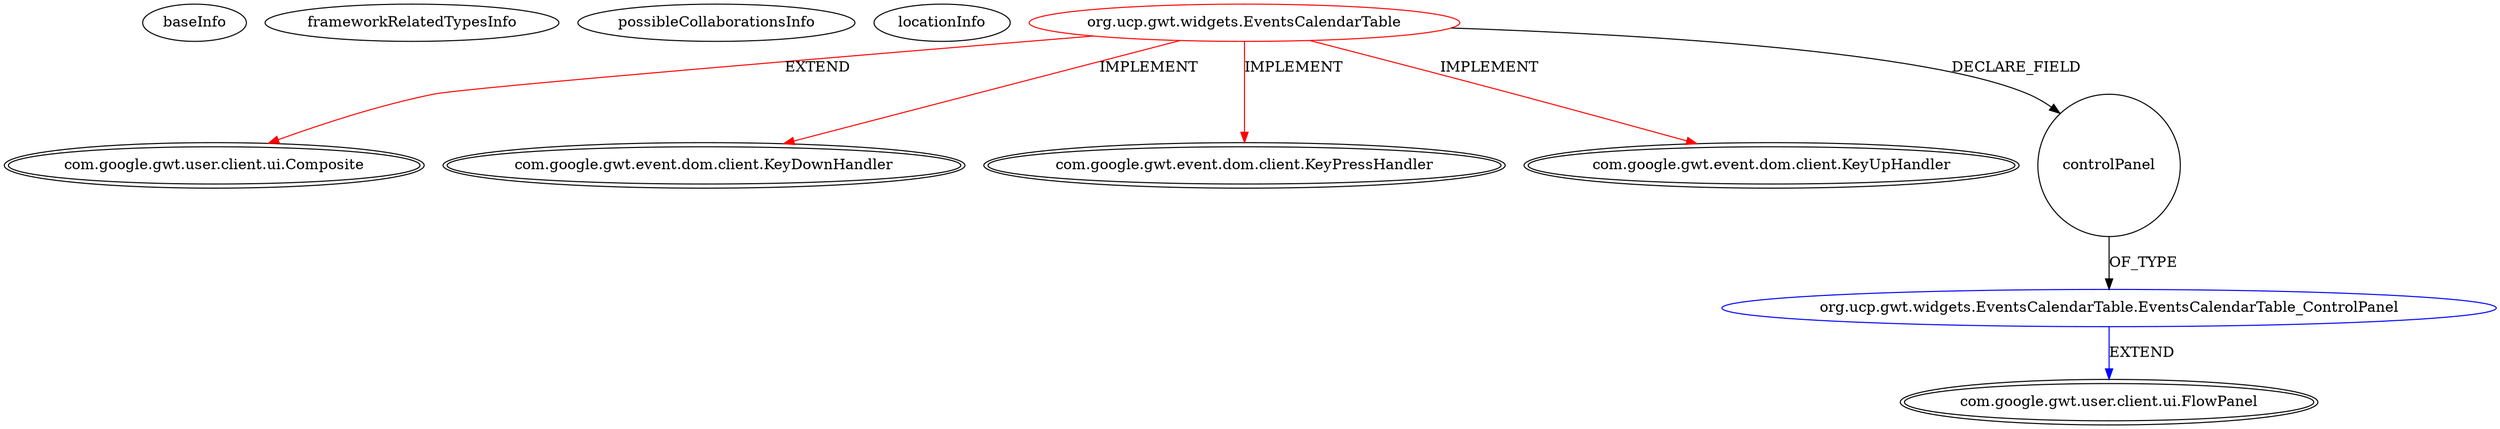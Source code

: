 digraph {
baseInfo[graphId=2957,category="extension_graph",isAnonymous=false,possibleRelation=true]
frameworkRelatedTypesInfo[0="com.google.gwt.user.client.ui.Composite",1="com.google.gwt.event.dom.client.KeyDownHandler",2="com.google.gwt.event.dom.client.KeyPressHandler",3="com.google.gwt.event.dom.client.KeyUpHandler"]
possibleCollaborationsInfo[0="2957~FIELD_DECLARATION-~com.google.gwt.user.client.ui.Composite com.google.gwt.event.dom.client.KeyDownHandler com.google.gwt.event.dom.client.KeyPressHandler com.google.gwt.event.dom.client.KeyUpHandler ~com.google.gwt.user.client.ui.FlowPanel ~false~false"]
locationInfo[projectName="hmiguellima-ugat",filePath="/hmiguellima-ugat/ugat-master/src/org/ucp/gwt/widgets/EventsCalendarTable.java",contextSignature="EventsCalendarTable",graphId="2957"]
0[label="org.ucp.gwt.widgets.EventsCalendarTable",vertexType="ROOT_CLIENT_CLASS_DECLARATION",isFrameworkType=false,color=red]
1[label="com.google.gwt.user.client.ui.Composite",vertexType="FRAMEWORK_CLASS_TYPE",isFrameworkType=true,peripheries=2]
2[label="com.google.gwt.event.dom.client.KeyDownHandler",vertexType="FRAMEWORK_INTERFACE_TYPE",isFrameworkType=true,peripheries=2]
3[label="com.google.gwt.event.dom.client.KeyPressHandler",vertexType="FRAMEWORK_INTERFACE_TYPE",isFrameworkType=true,peripheries=2]
4[label="com.google.gwt.event.dom.client.KeyUpHandler",vertexType="FRAMEWORK_INTERFACE_TYPE",isFrameworkType=true,peripheries=2]
5[label="controlPanel",vertexType="FIELD_DECLARATION",isFrameworkType=false,shape=circle]
6[label="org.ucp.gwt.widgets.EventsCalendarTable.EventsCalendarTable_ControlPanel",vertexType="REFERENCE_CLIENT_CLASS_DECLARATION",isFrameworkType=false,color=blue]
7[label="com.google.gwt.user.client.ui.FlowPanel",vertexType="FRAMEWORK_CLASS_TYPE",isFrameworkType=true,peripheries=2]
0->1[label="EXTEND",color=red]
0->2[label="IMPLEMENT",color=red]
0->3[label="IMPLEMENT",color=red]
0->4[label="IMPLEMENT",color=red]
0->5[label="DECLARE_FIELD"]
6->7[label="EXTEND",color=blue]
5->6[label="OF_TYPE"]
}
